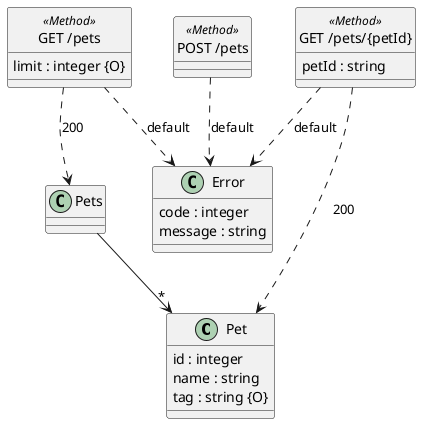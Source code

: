 @startuml

class "Pet" {
  id : integer
  name : string
  tag : string {O}
}

class "Pets" {
}

"Pets" --> "*" "Pet"

class "Error" {
  code : integer
  message : string
}
hide <<Method>> circle

class "GET /pets" <<Method>> {
  limit : integer {O}
}

"GET /pets" ..> "Pets": 200

"GET /pets" ..> "Error": default

class "POST /pets" <<Method>> {
}

"POST /pets" ..> "Error": default

class "GET /pets/{petId}" <<Method>> {
  petId : string
}

"GET /pets/{petId}" ..> "Pet": 200

"GET /pets/{petId}" ..> "Error": default

@enduml